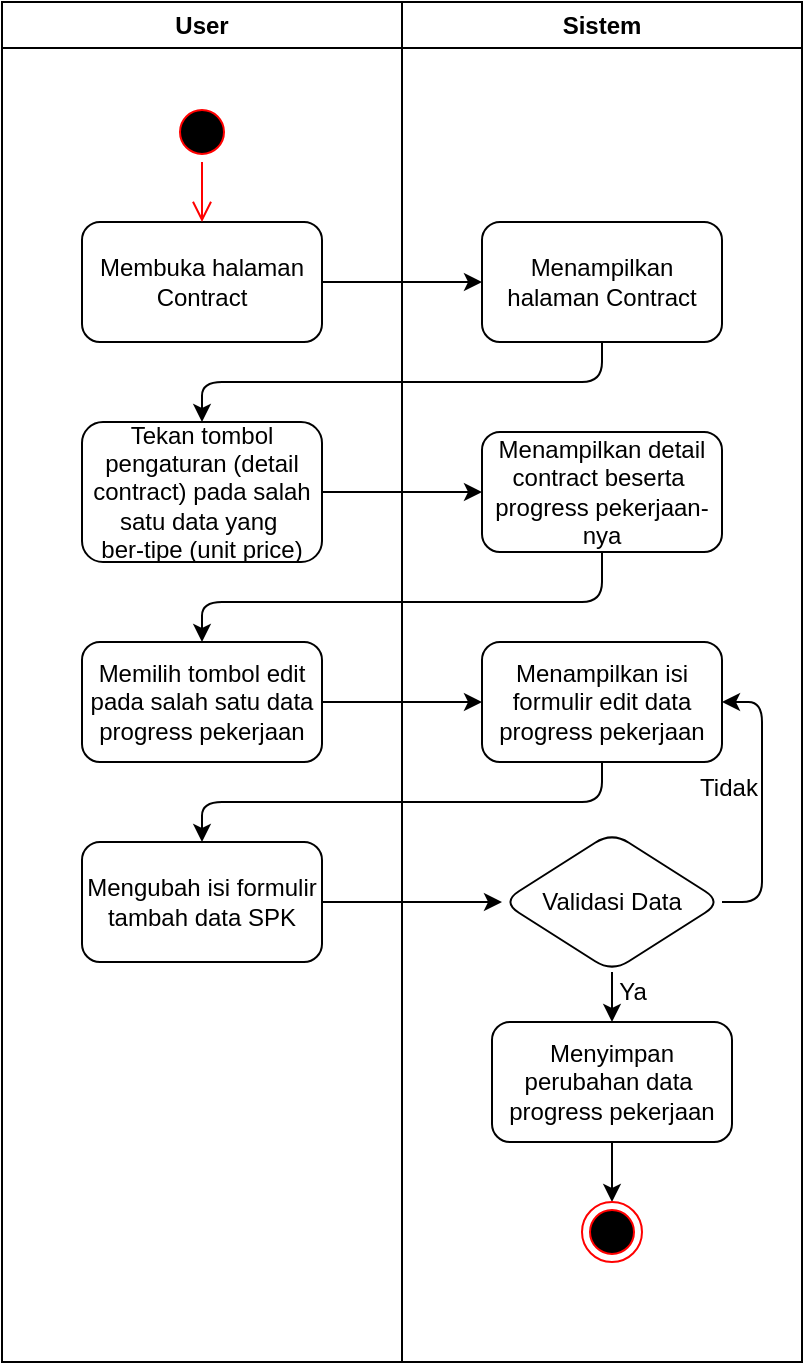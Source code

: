<mxfile>
    <diagram id="O7CjS-ZHA4m0CmbWgkA1" name="Page-1">
        <mxGraphModel dx="1513" dy="807" grid="1" gridSize="10" guides="1" tooltips="1" connect="1" arrows="1" fold="1" page="1" pageScale="1" pageWidth="850" pageHeight="1100" math="0" shadow="0">
            <root>
                <mxCell id="0"/>
                <mxCell id="1" parent="0"/>
                <mxCell id="2" value="User" style="swimlane;whiteSpace=wrap;html=1;" parent="1" vertex="1">
                    <mxGeometry x="120" y="120" width="200" height="680" as="geometry"/>
                </mxCell>
                <mxCell id="3" value="" style="ellipse;html=1;shape=startState;fillColor=#000000;strokeColor=#ff0000;" parent="2" vertex="1">
                    <mxGeometry x="85" y="50" width="30" height="30" as="geometry"/>
                </mxCell>
                <mxCell id="4" value="Membuka halaman Contract" style="rounded=1;whiteSpace=wrap;html=1;" parent="2" vertex="1">
                    <mxGeometry x="40" y="110" width="120" height="60" as="geometry"/>
                </mxCell>
                <mxCell id="5" value="" style="edgeStyle=orthogonalEdgeStyle;html=1;verticalAlign=bottom;endArrow=open;endSize=8;strokeColor=#ff0000;entryX=0.5;entryY=0;entryDx=0;entryDy=0;" parent="2" source="3" target="4" edge="1">
                    <mxGeometry relative="1" as="geometry">
                        <mxPoint x="100" y="110" as="targetPoint"/>
                    </mxGeometry>
                </mxCell>
                <mxCell id="6" value="Tekan tombol pengaturan (detail contract) pada salah satu data yang&amp;nbsp;&lt;div&gt;ber-tipe (unit price)&lt;/div&gt;" style="rounded=1;whiteSpace=wrap;html=1;" parent="2" vertex="1">
                    <mxGeometry x="40" y="210" width="120" height="70" as="geometry"/>
                </mxCell>
                <mxCell id="7" value="Memilih tombol edit pada salah satu data progress pekerjaan" style="rounded=1;whiteSpace=wrap;html=1;" parent="2" vertex="1">
                    <mxGeometry x="40" y="320" width="120" height="60" as="geometry"/>
                </mxCell>
                <mxCell id="8" value="Mengubah isi formulir tambah data SPK" style="rounded=1;whiteSpace=wrap;html=1;" parent="2" vertex="1">
                    <mxGeometry x="40" y="420" width="120" height="60" as="geometry"/>
                </mxCell>
                <mxCell id="9" value="Sistem" style="swimlane;whiteSpace=wrap;html=1;" parent="1" vertex="1">
                    <mxGeometry x="320" y="120" width="200" height="680" as="geometry"/>
                </mxCell>
                <mxCell id="10" value="Menampilkan halaman Contract" style="rounded=1;whiteSpace=wrap;html=1;" parent="9" vertex="1">
                    <mxGeometry x="40" y="110" width="120" height="60" as="geometry"/>
                </mxCell>
                <mxCell id="11" value="Menampilkan detail contract beserta&amp;nbsp;&lt;div&gt;progress pekerjaan-nya&lt;/div&gt;" style="rounded=1;whiteSpace=wrap;html=1;" parent="9" vertex="1">
                    <mxGeometry x="40" y="215" width="120" height="60" as="geometry"/>
                </mxCell>
                <mxCell id="12" value="Menampilkan isi formulir edit data progress pekerjaan" style="rounded=1;whiteSpace=wrap;html=1;" parent="9" vertex="1">
                    <mxGeometry x="40" y="320" width="120" height="60" as="geometry"/>
                </mxCell>
                <mxCell id="13" style="edgeStyle=none;html=1;entryX=1;entryY=0.5;entryDx=0;entryDy=0;" parent="9" source="15" target="12" edge="1">
                    <mxGeometry relative="1" as="geometry">
                        <Array as="points">
                            <mxPoint x="180" y="450"/>
                            <mxPoint x="180" y="350"/>
                        </Array>
                    </mxGeometry>
                </mxCell>
                <mxCell id="14" value="" style="edgeStyle=none;html=1;" parent="9" source="15" target="17" edge="1">
                    <mxGeometry relative="1" as="geometry"/>
                </mxCell>
                <mxCell id="15" value="Validasi Data" style="rhombus;whiteSpace=wrap;html=1;rounded=1;" parent="9" vertex="1">
                    <mxGeometry x="50" y="415" width="110" height="70" as="geometry"/>
                </mxCell>
                <mxCell id="16" value="" style="edgeStyle=none;html=1;" parent="9" source="17" target="19" edge="1">
                    <mxGeometry relative="1" as="geometry"/>
                </mxCell>
                <mxCell id="17" value="Menyimpan perubahan data&amp;nbsp;&lt;div&gt;progress pekerjaan&lt;/div&gt;" style="rounded=1;whiteSpace=wrap;html=1;" parent="9" vertex="1">
                    <mxGeometry x="45" y="510" width="120" height="60" as="geometry"/>
                </mxCell>
                <mxCell id="18" value="Ya" style="text;html=1;align=center;verticalAlign=middle;resizable=0;points=[];autosize=1;strokeColor=none;fillColor=none;" parent="9" vertex="1">
                    <mxGeometry x="95" y="480" width="40" height="30" as="geometry"/>
                </mxCell>
                <mxCell id="19" value="" style="ellipse;html=1;shape=endState;fillColor=#000000;strokeColor=#ff0000;" parent="9" vertex="1">
                    <mxGeometry x="90" y="600" width="30" height="30" as="geometry"/>
                </mxCell>
                <mxCell id="20" value="" style="edgeStyle=none;html=1;" parent="1" source="4" target="10" edge="1">
                    <mxGeometry relative="1" as="geometry"/>
                </mxCell>
                <mxCell id="21" value="" style="edgeStyle=none;html=1;entryX=0.5;entryY=0;entryDx=0;entryDy=0;exitX=0.5;exitY=1;exitDx=0;exitDy=0;" parent="1" source="10" target="6" edge="1">
                    <mxGeometry relative="1" as="geometry">
                        <Array as="points">
                            <mxPoint x="420" y="310"/>
                            <mxPoint x="220" y="310"/>
                        </Array>
                    </mxGeometry>
                </mxCell>
                <mxCell id="22" value="" style="edgeStyle=none;html=1;" parent="1" source="6" target="11" edge="1">
                    <mxGeometry relative="1" as="geometry"/>
                </mxCell>
                <mxCell id="23" value="" style="edgeStyle=none;html=1;entryX=0.5;entryY=0;entryDx=0;entryDy=0;exitX=0.5;exitY=1;exitDx=0;exitDy=0;" parent="1" source="11" target="7" edge="1">
                    <mxGeometry relative="1" as="geometry">
                        <Array as="points">
                            <mxPoint x="420" y="420"/>
                            <mxPoint x="220" y="420"/>
                        </Array>
                    </mxGeometry>
                </mxCell>
                <mxCell id="24" value="" style="edgeStyle=none;html=1;" parent="1" source="7" target="12" edge="1">
                    <mxGeometry relative="1" as="geometry"/>
                </mxCell>
                <mxCell id="25" value="" style="edgeStyle=none;html=1;entryX=0.5;entryY=0;entryDx=0;entryDy=0;exitX=0.5;exitY=1;exitDx=0;exitDy=0;" parent="1" source="12" target="8" edge="1">
                    <mxGeometry relative="1" as="geometry">
                        <Array as="points">
                            <mxPoint x="420" y="520"/>
                            <mxPoint x="220" y="520"/>
                        </Array>
                    </mxGeometry>
                </mxCell>
                <mxCell id="26" value="" style="edgeStyle=none;html=1;" parent="1" source="8" target="15" edge="1">
                    <mxGeometry relative="1" as="geometry"/>
                </mxCell>
                <mxCell id="27" value="Tidak" style="text;html=1;align=center;verticalAlign=middle;resizable=0;points=[];autosize=1;strokeColor=none;fillColor=none;" parent="1" vertex="1">
                    <mxGeometry x="458" y="498" width="50" height="30" as="geometry"/>
                </mxCell>
            </root>
        </mxGraphModel>
    </diagram>
</mxfile>